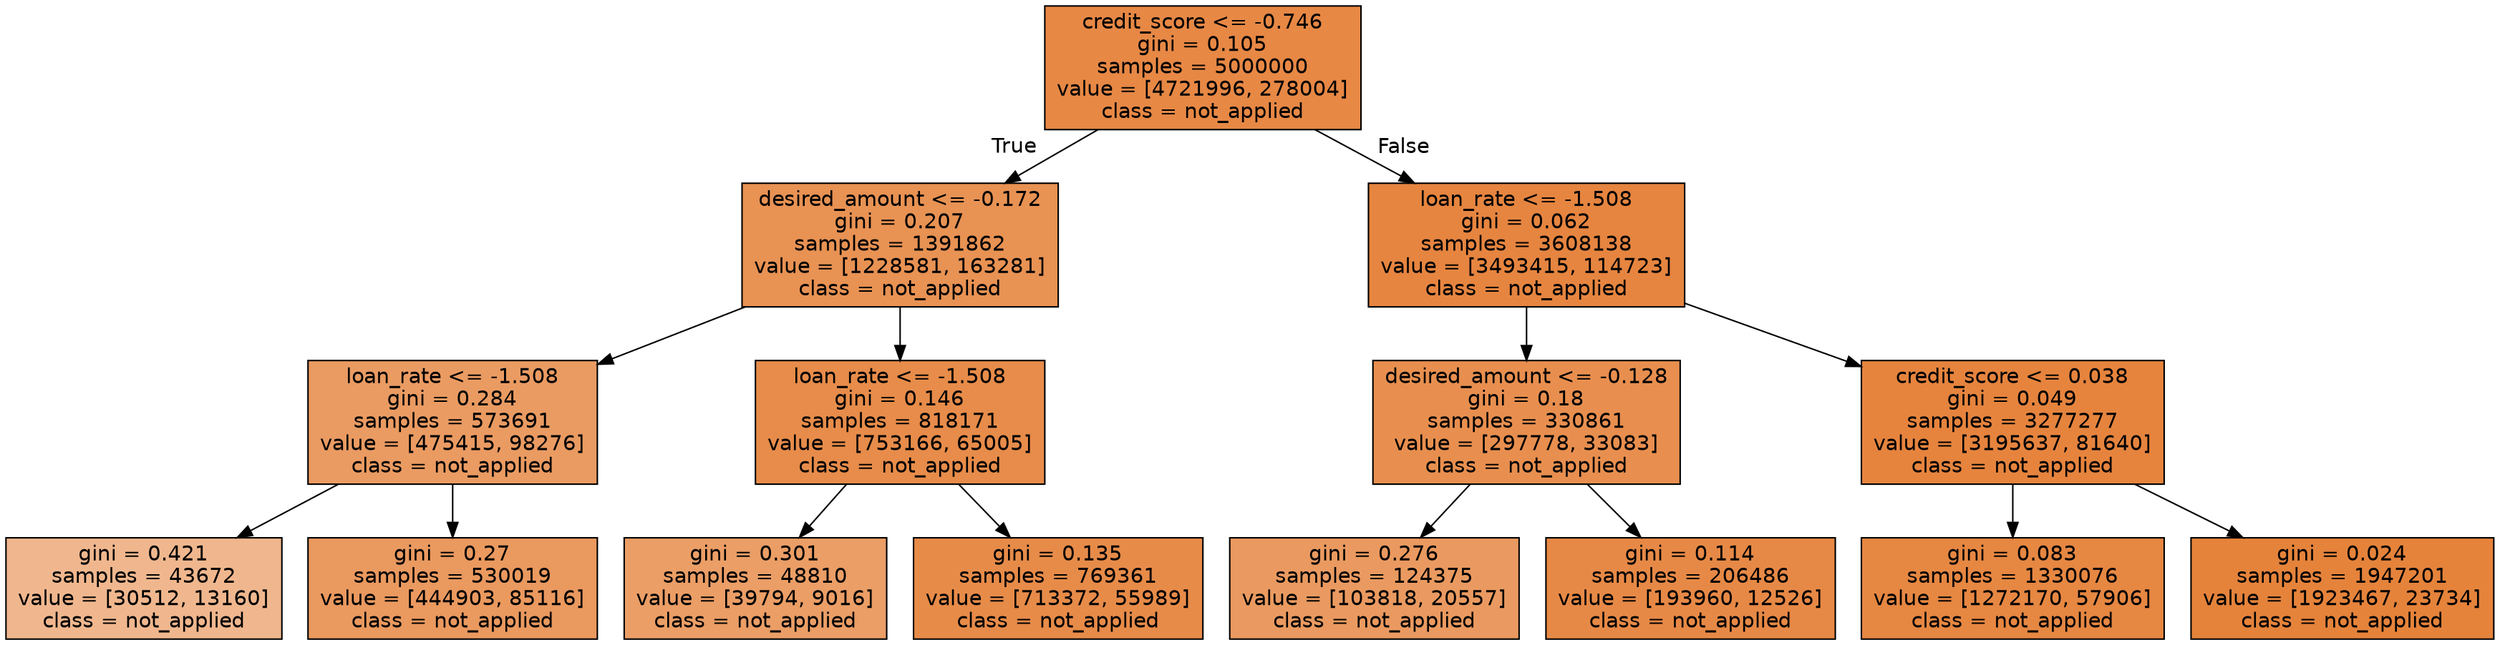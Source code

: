 digraph Tree {
node [shape=box, style="filled", color="black", fontname="helvetica"] ;
edge [fontname="helvetica"] ;
0 [label="credit_score <= -0.746\ngini = 0.105\nsamples = 5000000\nvalue = [4721996, 278004]\nclass = not_applied", fillcolor="#e78845"] ;
1 [label="desired_amount <= -0.172\ngini = 0.207\nsamples = 1391862\nvalue = [1228581, 163281]\nclass = not_applied", fillcolor="#e89253"] ;
0 -> 1 [labeldistance=2.5, labelangle=45, headlabel="True"] ;
2 [label="loan_rate <= -1.508\ngini = 0.284\nsamples = 573691\nvalue = [475415, 98276]\nclass = not_applied", fillcolor="#ea9b62"] ;
1 -> 2 ;
3 [label="gini = 0.421\nsamples = 43672\nvalue = [30512, 13160]\nclass = not_applied", fillcolor="#f0b78e"] ;
2 -> 3 ;
4 [label="gini = 0.27\nsamples = 530019\nvalue = [444903, 85116]\nclass = not_applied", fillcolor="#ea995f"] ;
2 -> 4 ;
5 [label="loan_rate <= -1.508\ngini = 0.146\nsamples = 818171\nvalue = [753166, 65005]\nclass = not_applied", fillcolor="#e78c4a"] ;
1 -> 5 ;
6 [label="gini = 0.301\nsamples = 48810\nvalue = [39794, 9016]\nclass = not_applied", fillcolor="#eb9e66"] ;
5 -> 6 ;
7 [label="gini = 0.135\nsamples = 769361\nvalue = [713372, 55989]\nclass = not_applied", fillcolor="#e78b49"] ;
5 -> 7 ;
8 [label="loan_rate <= -1.508\ngini = 0.062\nsamples = 3608138\nvalue = [3493415, 114723]\nclass = not_applied", fillcolor="#e68540"] ;
0 -> 8 [labeldistance=2.5, labelangle=-45, headlabel="False"] ;
9 [label="desired_amount <= -0.128\ngini = 0.18\nsamples = 330861\nvalue = [297778, 33083]\nclass = not_applied", fillcolor="#e88f4f"] ;
8 -> 9 ;
10 [label="gini = 0.276\nsamples = 124375\nvalue = [103818, 20557]\nclass = not_applied", fillcolor="#ea9a60"] ;
9 -> 10 ;
11 [label="gini = 0.114\nsamples = 206486\nvalue = [193960, 12526]\nclass = not_applied", fillcolor="#e78946"] ;
9 -> 11 ;
12 [label="credit_score <= 0.038\ngini = 0.049\nsamples = 3277277\nvalue = [3195637, 81640]\nclass = not_applied", fillcolor="#e6843e"] ;
8 -> 12 ;
13 [label="gini = 0.083\nsamples = 1330076\nvalue = [1272170, 57906]\nclass = not_applied", fillcolor="#e68742"] ;
12 -> 13 ;
14 [label="gini = 0.024\nsamples = 1947201\nvalue = [1923467, 23734]\nclass = not_applied", fillcolor="#e5833b"] ;
12 -> 14 ;
}
